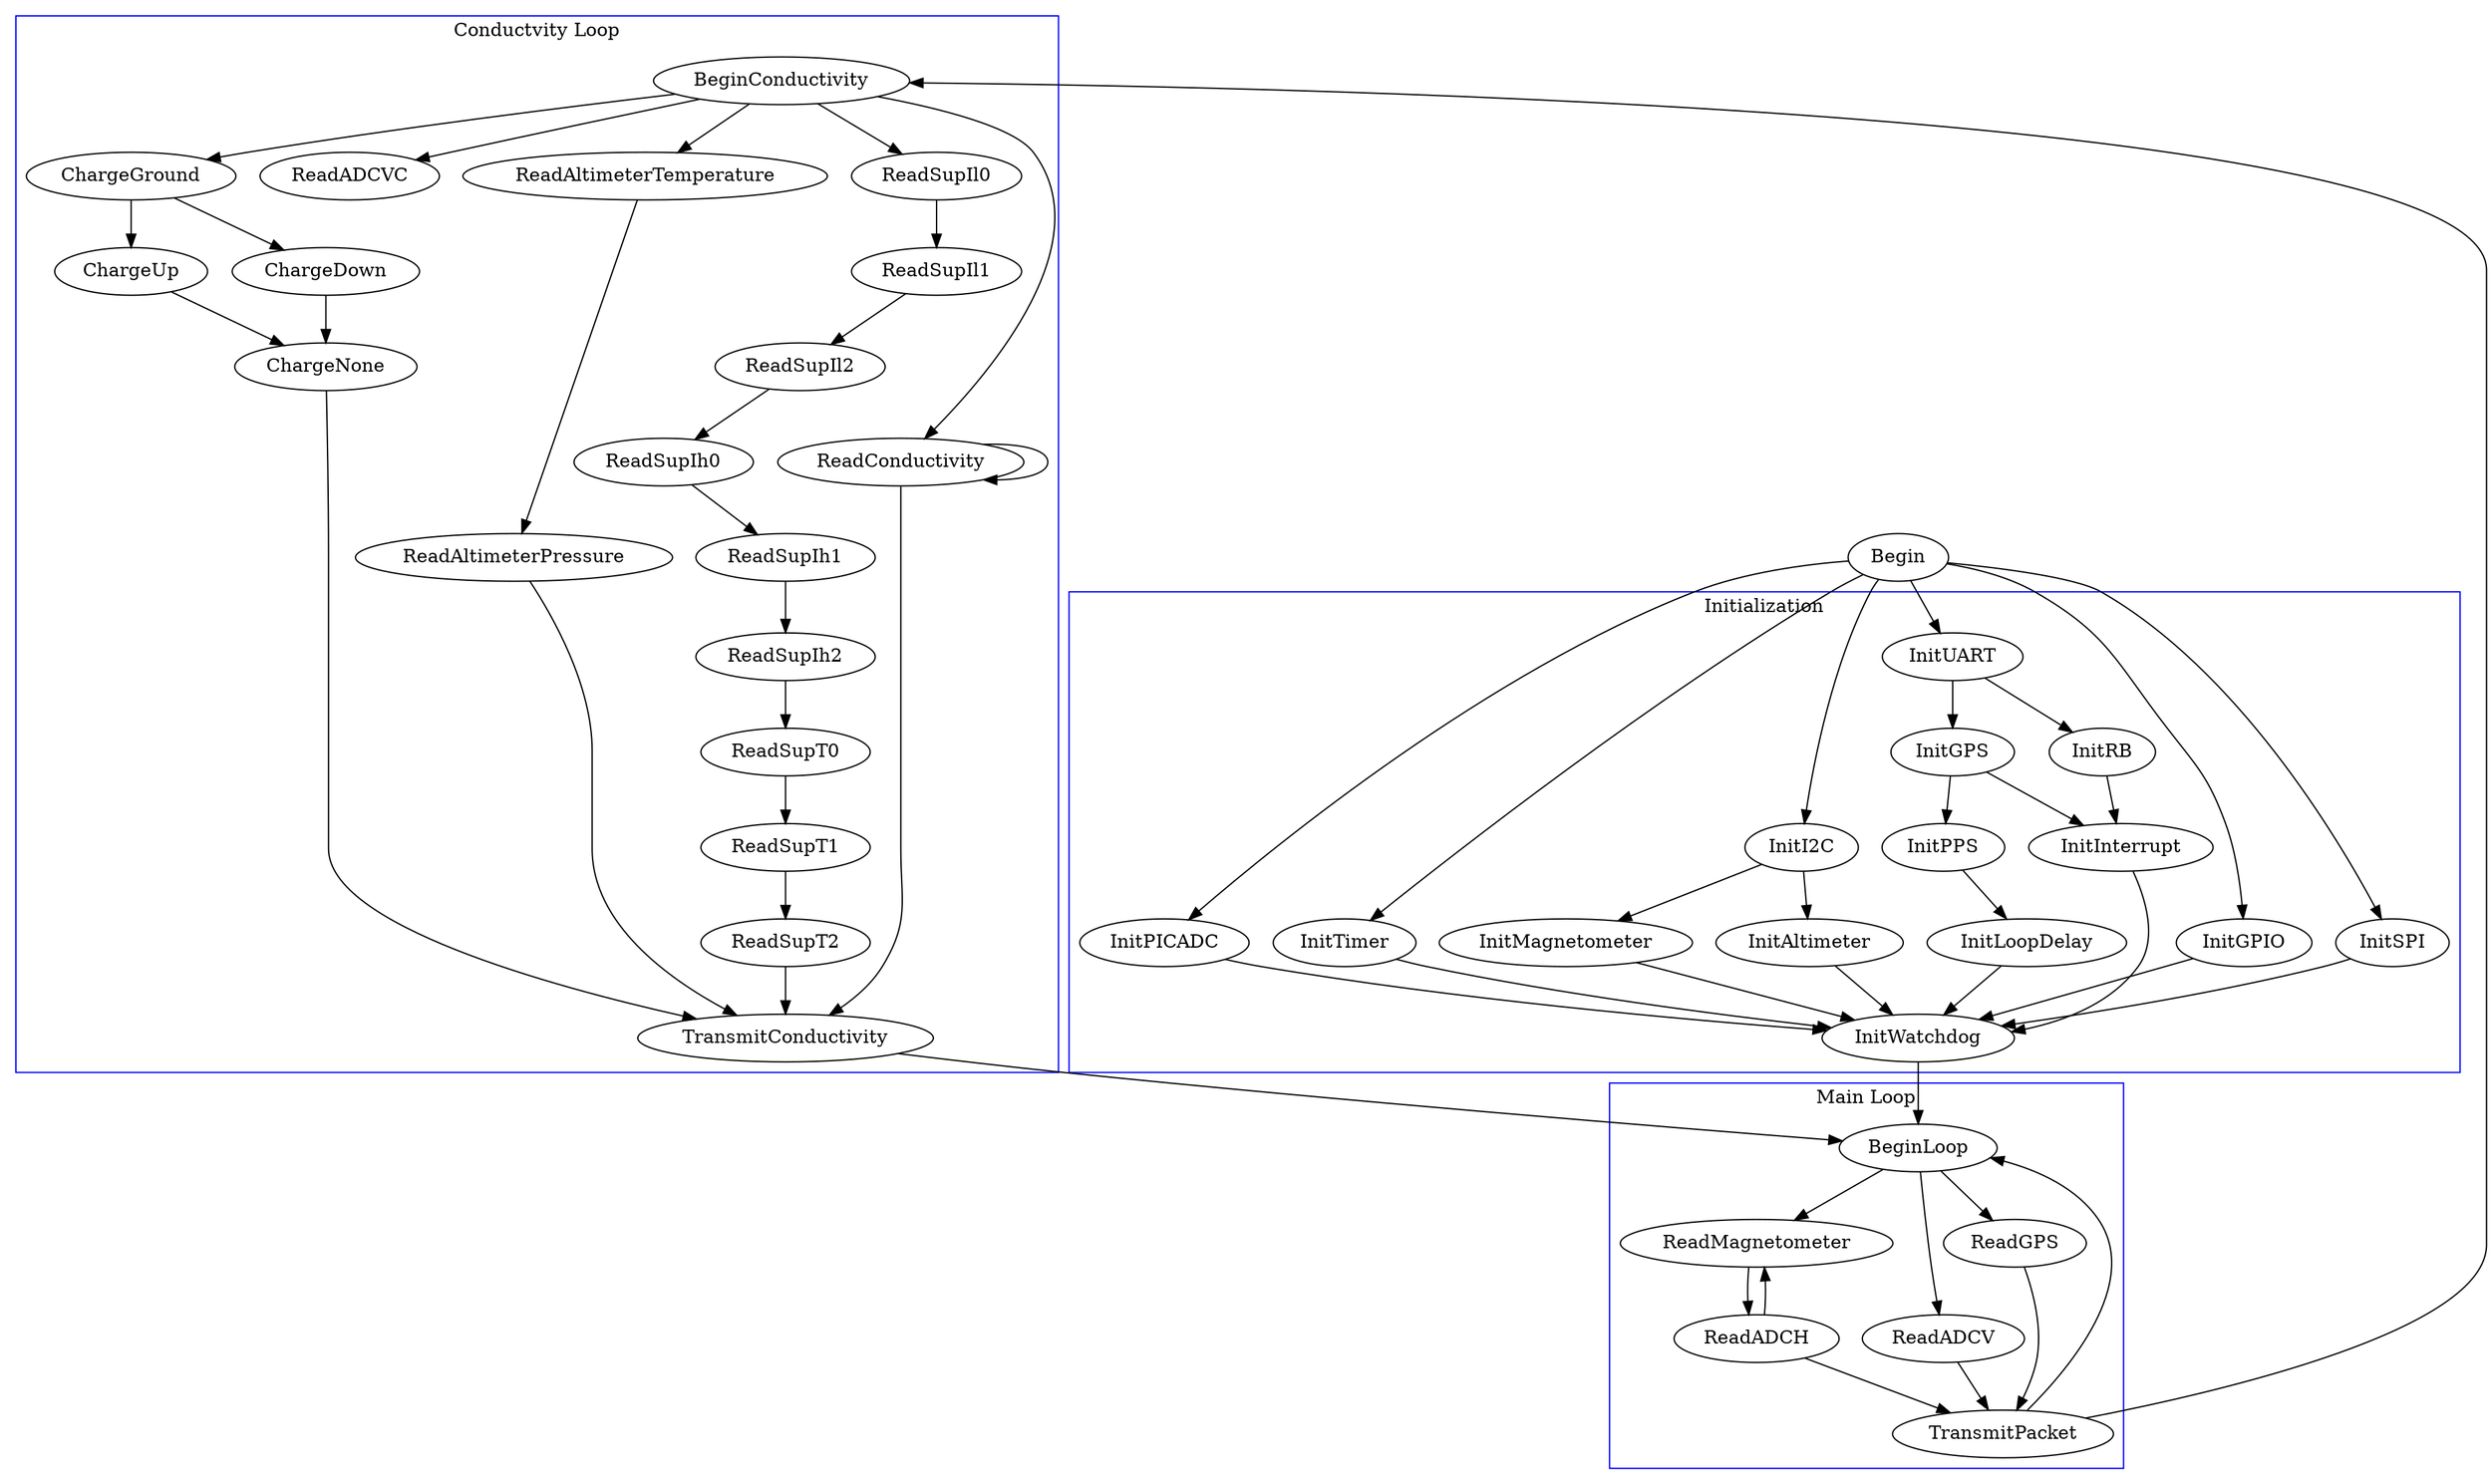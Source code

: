 digraph G {

	subgraph cluster_1 {
		InitGPIO;
		InitUART;
		InitSPI;
		InitPICADC;
		InitTimer;
		InitUART -> InitGPS;
		InitUART -> InitRB;
		InitGPS -> InitInterrupt;
		InitRB -> InitInterrupt;
		InitI2C -> InitMagnetometer;
		InitI2C -> InitAltimeter;
		InitGPS -> InitPPS;
		InitPPS -> InitLoopDelay;
		InitMagnetometer -> InitWatchdog;
		InitAltimeter -> InitWatchdog;
		InitTimer -> InitWatchdog;
		InitPICADC -> InitWatchdog;
		InitSPI -> InitWatchdog;
		InitLoopDelay -> InitWatchdog;
		InitInterrupt -> InitWatchdog;
		InitGPIO -> InitWatchdog;
		label = "Initialization";
		color=blue
	}
	
	InitWatchdog -> BeginLoop [ltail=cluster_1,lhead=cluster_2];
	
	subgraph cluster_2 {
		BeginLoop -> ReadMagnetometer;
		ReadADCH -> ReadMagnetometer;
		ReadMagnetometer -> ReadADCH;
		ReadADCH -> TransmitPacket;
		
		BeginLoop -> ReadADCV;
		ReadADCV -> TransmitPacket;
		
		BeginLoop -> ReadGPS;
		ReadGPS -> TransmitPacket;
		
		TransmitPacket -> BeginLoop;
		
		label = "Main Loop";
		color=blue
	}
	
	TransmitPacket -> BeginConductivity [ltail=cluster_2,lhead=cluster_3];
	
	subgraph cluster_3 {
		BeginConductivity;
		BeginConductivity -> ChargeGround;
		ChargeGround -> ChargeUp;
		ChargeGround -> ChargeDown;
		ChargeUp -> ChargeNone;
		ChargeDown -> ChargeNone;
		ChargeNone -> TransmitConductivity;
		BeginConductivity -> ReadADCVC;
		BeginConductivity -> ReadAltimeterTemperature;
		BeginConductivity -> ReadSupIl0;
		BeginConductivity -> ReadConductivity;
		ReadConductivity -> ReadConductivity;
		ReadConductivity -> TransmitConductivity;
		ReadSupIl0 -> ReadSupIl1;
		ReadSupIl1 -> ReadSupIl2;
		ReadSupIl2 -> ReadSupIh0;
		ReadSupIh0 -> ReadSupIh1;
		ReadSupIh1 -> ReadSupIh2;
		ReadSupIh2 -> ReadSupT0;
		ReadSupT0 -> ReadSupT1;
		ReadSupT1 -> ReadSupT2;
		ReadSupT2 -> TransmitConductivity;
		ReadAltimeterTemperature -> ReadAltimeterPressure;
		ReadAltimeterPressure -> TransmitConductivity;
		TransmitConductivity -> BeginLoop;
		
		label = "Conductvity Loop";
		color=blue
	}
	
	Begin -> InitGPIO;
	Begin -> InitUART;
	Begin -> InitI2C;
	Begin -> InitSPI;
	Begin -> InitPICADC;
	Begin -> InitTimer;
}